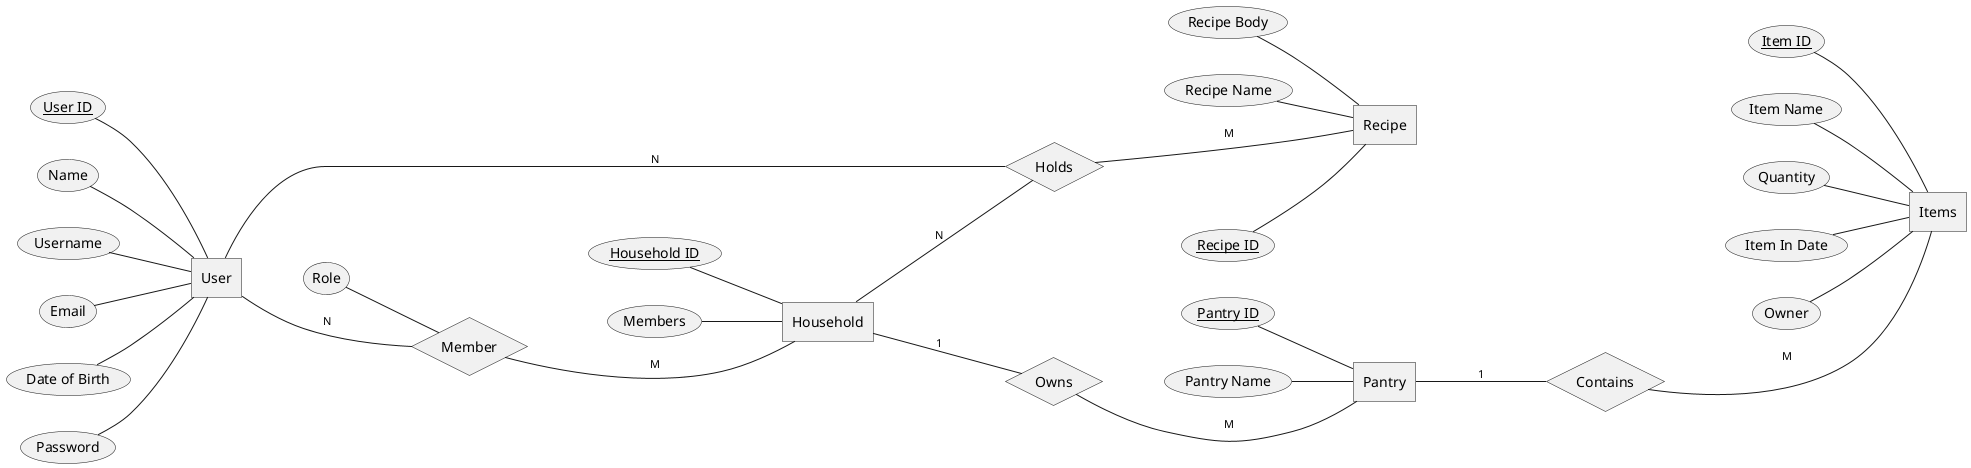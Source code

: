 @startuml
@startchen
left to right direction

entity User {
    User ID <<key>>
    Name
    Username
    Email
    Date of Birth
    Password
}
entity Household {
    Household ID <<key>>
    Members
}
entity Pantry {
    Pantry ID <<key>>
    Pantry Name
}
entity Items {
    Item ID <<key>>
    Item Name
    Quantity
    Item In Date
    Owner
}
relationship Member {
    Role
}
entity Recipe {
    Recipe ID <<key>>
    Recipe Body
    Recipe Name
}
relationship Holds {
}
relationship Contains {
}
relationship Owns {
}
User -N- Member
Member -M- Household
Household -1- Owns
Owns -M- Pantry
Pantry -1- Contains
Contains -M- Items 

User -N- Holds
Holds -M- Recipe
Household -N- Holds

@endchen
@enduml